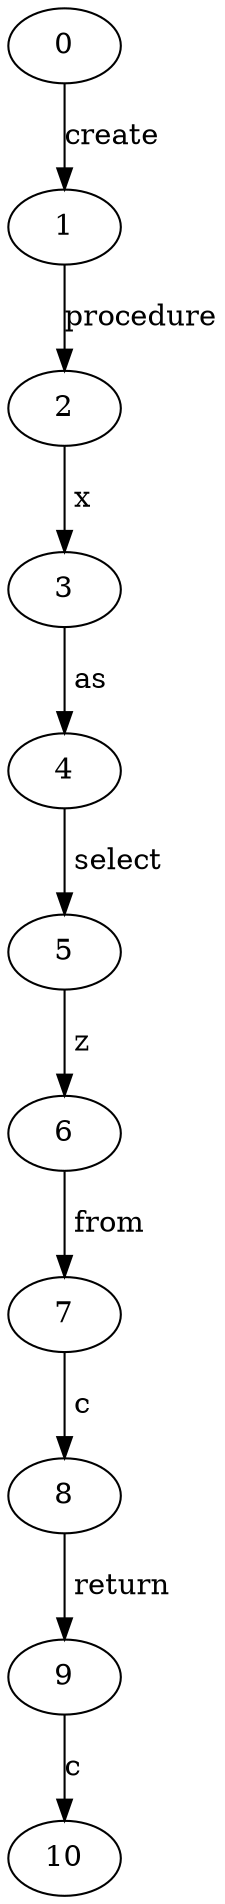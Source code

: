 digraph G
{
0;1;2;3;4;5;6;7;8;9;10;
0->1 [label="create "];
1->2 [label="procedure"];
2->3 [label=" x "];
3->4 [label=" as "];
4->5 [label=" select "];
5->6 [label=" z "];
6->7 [label=" from "];
7->8 [label=" c "];
8->9 [label=" return "];
9->10 [label="c"];
}